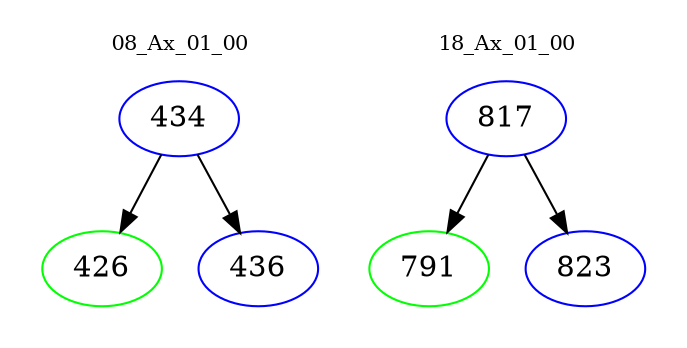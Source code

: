 digraph{
subgraph cluster_0 {
color = white
label = "08_Ax_01_00";
fontsize=10;
T0_434 [label="434", color="blue"]
T0_434 -> T0_426 [color="black"]
T0_426 [label="426", color="green"]
T0_434 -> T0_436 [color="black"]
T0_436 [label="436", color="blue"]
}
subgraph cluster_1 {
color = white
label = "18_Ax_01_00";
fontsize=10;
T1_817 [label="817", color="blue"]
T1_817 -> T1_791 [color="black"]
T1_791 [label="791", color="green"]
T1_817 -> T1_823 [color="black"]
T1_823 [label="823", color="blue"]
}
}
